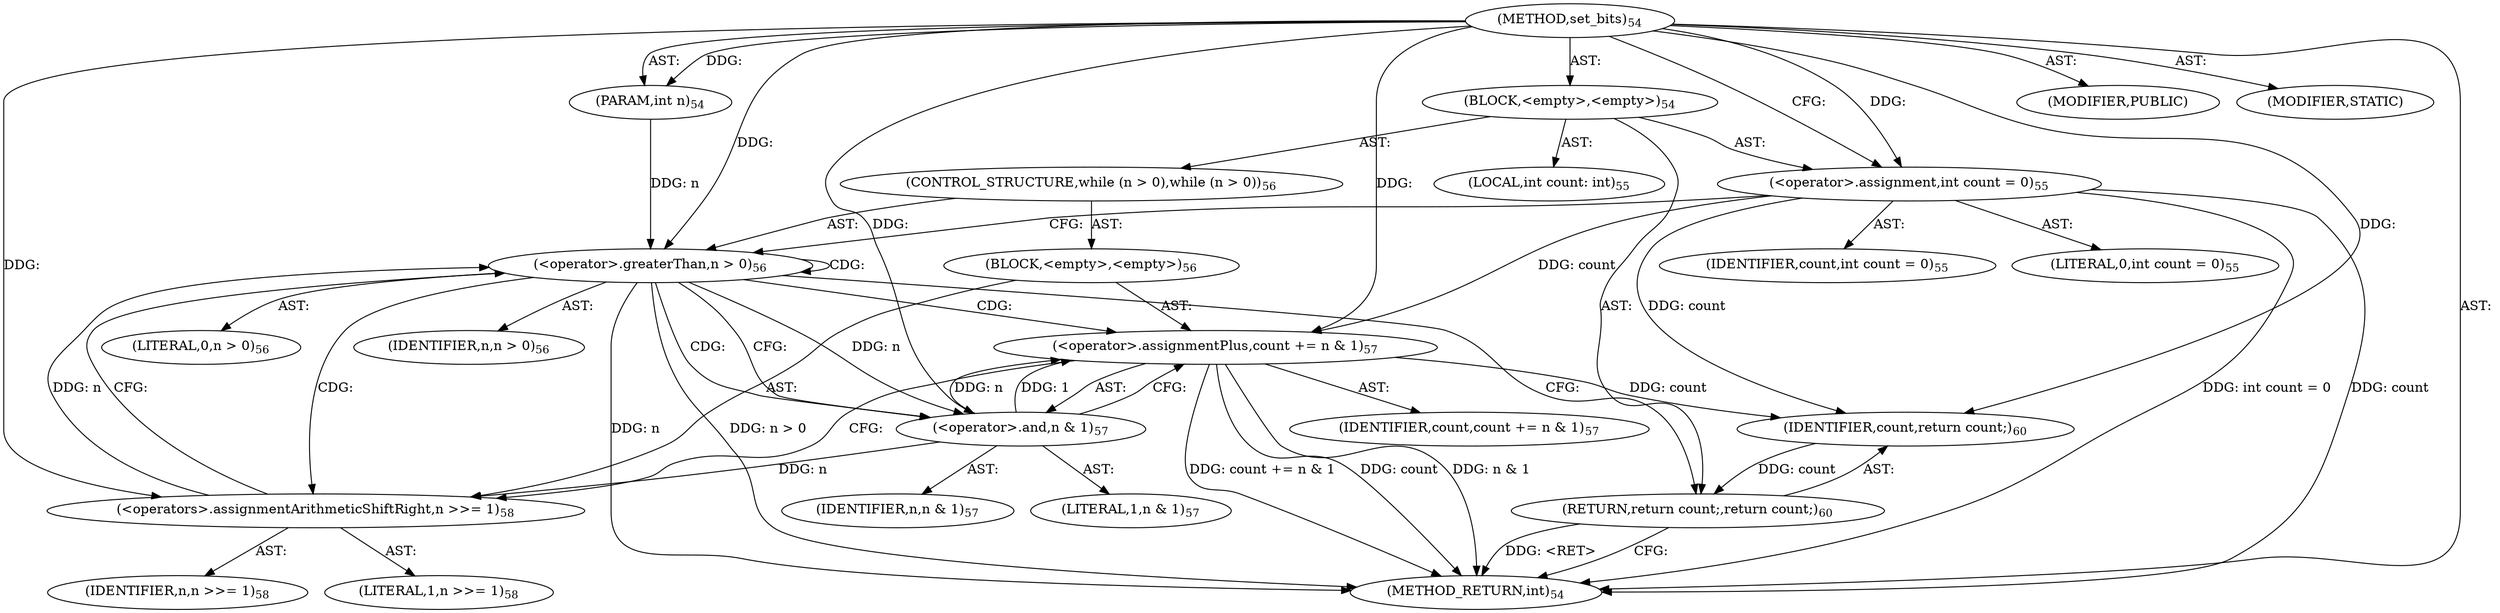 digraph "set_bits" {  
"235" [label = <(METHOD,set_bits)<SUB>54</SUB>> ]
"236" [label = <(PARAM,int n)<SUB>54</SUB>> ]
"237" [label = <(BLOCK,&lt;empty&gt;,&lt;empty&gt;)<SUB>54</SUB>> ]
"238" [label = <(LOCAL,int count: int)<SUB>55</SUB>> ]
"239" [label = <(&lt;operator&gt;.assignment,int count = 0)<SUB>55</SUB>> ]
"240" [label = <(IDENTIFIER,count,int count = 0)<SUB>55</SUB>> ]
"241" [label = <(LITERAL,0,int count = 0)<SUB>55</SUB>> ]
"242" [label = <(CONTROL_STRUCTURE,while (n &gt; 0),while (n &gt; 0))<SUB>56</SUB>> ]
"243" [label = <(&lt;operator&gt;.greaterThan,n &gt; 0)<SUB>56</SUB>> ]
"244" [label = <(IDENTIFIER,n,n &gt; 0)<SUB>56</SUB>> ]
"245" [label = <(LITERAL,0,n &gt; 0)<SUB>56</SUB>> ]
"246" [label = <(BLOCK,&lt;empty&gt;,&lt;empty&gt;)<SUB>56</SUB>> ]
"247" [label = <(&lt;operator&gt;.assignmentPlus,count += n &amp; 1)<SUB>57</SUB>> ]
"248" [label = <(IDENTIFIER,count,count += n &amp; 1)<SUB>57</SUB>> ]
"249" [label = <(&lt;operator&gt;.and,n &amp; 1)<SUB>57</SUB>> ]
"250" [label = <(IDENTIFIER,n,n &amp; 1)<SUB>57</SUB>> ]
"251" [label = <(LITERAL,1,n &amp; 1)<SUB>57</SUB>> ]
"252" [label = <(&lt;operators&gt;.assignmentArithmeticShiftRight,n &gt;&gt;= 1)<SUB>58</SUB>> ]
"253" [label = <(IDENTIFIER,n,n &gt;&gt;= 1)<SUB>58</SUB>> ]
"254" [label = <(LITERAL,1,n &gt;&gt;= 1)<SUB>58</SUB>> ]
"255" [label = <(RETURN,return count;,return count;)<SUB>60</SUB>> ]
"256" [label = <(IDENTIFIER,count,return count;)<SUB>60</SUB>> ]
"257" [label = <(MODIFIER,PUBLIC)> ]
"258" [label = <(MODIFIER,STATIC)> ]
"259" [label = <(METHOD_RETURN,int)<SUB>54</SUB>> ]
  "235" -> "236"  [ label = "AST: "] 
  "235" -> "237"  [ label = "AST: "] 
  "235" -> "257"  [ label = "AST: "] 
  "235" -> "258"  [ label = "AST: "] 
  "235" -> "259"  [ label = "AST: "] 
  "237" -> "238"  [ label = "AST: "] 
  "237" -> "239"  [ label = "AST: "] 
  "237" -> "242"  [ label = "AST: "] 
  "237" -> "255"  [ label = "AST: "] 
  "239" -> "240"  [ label = "AST: "] 
  "239" -> "241"  [ label = "AST: "] 
  "242" -> "243"  [ label = "AST: "] 
  "242" -> "246"  [ label = "AST: "] 
  "243" -> "244"  [ label = "AST: "] 
  "243" -> "245"  [ label = "AST: "] 
  "246" -> "247"  [ label = "AST: "] 
  "246" -> "252"  [ label = "AST: "] 
  "247" -> "248"  [ label = "AST: "] 
  "247" -> "249"  [ label = "AST: "] 
  "249" -> "250"  [ label = "AST: "] 
  "249" -> "251"  [ label = "AST: "] 
  "252" -> "253"  [ label = "AST: "] 
  "252" -> "254"  [ label = "AST: "] 
  "255" -> "256"  [ label = "AST: "] 
  "239" -> "243"  [ label = "CFG: "] 
  "255" -> "259"  [ label = "CFG: "] 
  "243" -> "249"  [ label = "CFG: "] 
  "243" -> "255"  [ label = "CFG: "] 
  "247" -> "252"  [ label = "CFG: "] 
  "252" -> "243"  [ label = "CFG: "] 
  "249" -> "247"  [ label = "CFG: "] 
  "235" -> "239"  [ label = "CFG: "] 
  "255" -> "259"  [ label = "DDG: &lt;RET&gt;"] 
  "239" -> "259"  [ label = "DDG: count"] 
  "239" -> "259"  [ label = "DDG: int count = 0"] 
  "243" -> "259"  [ label = "DDG: n"] 
  "243" -> "259"  [ label = "DDG: n &gt; 0"] 
  "247" -> "259"  [ label = "DDG: count"] 
  "247" -> "259"  [ label = "DDG: n &amp; 1"] 
  "247" -> "259"  [ label = "DDG: count += n &amp; 1"] 
  "235" -> "236"  [ label = "DDG: "] 
  "235" -> "239"  [ label = "DDG: "] 
  "256" -> "255"  [ label = "DDG: count"] 
  "247" -> "256"  [ label = "DDG: count"] 
  "239" -> "256"  [ label = "DDG: count"] 
  "235" -> "256"  [ label = "DDG: "] 
  "236" -> "243"  [ label = "DDG: n"] 
  "252" -> "243"  [ label = "DDG: n"] 
  "235" -> "243"  [ label = "DDG: "] 
  "249" -> "247"  [ label = "DDG: n"] 
  "249" -> "247"  [ label = "DDG: 1"] 
  "235" -> "252"  [ label = "DDG: "] 
  "239" -> "247"  [ label = "DDG: count"] 
  "235" -> "247"  [ label = "DDG: "] 
  "249" -> "252"  [ label = "DDG: n"] 
  "243" -> "249"  [ label = "DDG: n"] 
  "235" -> "249"  [ label = "DDG: "] 
  "243" -> "249"  [ label = "CDG: "] 
  "243" -> "252"  [ label = "CDG: "] 
  "243" -> "247"  [ label = "CDG: "] 
  "243" -> "243"  [ label = "CDG: "] 
}
